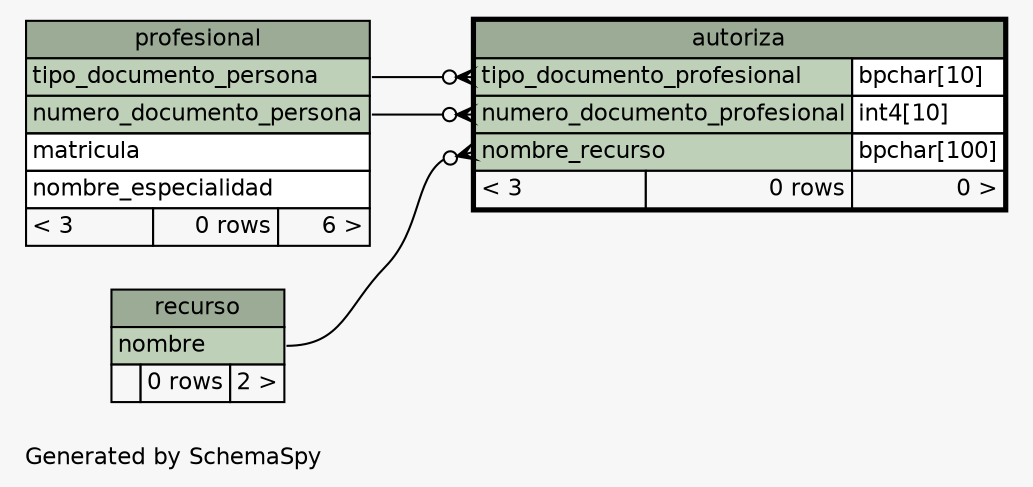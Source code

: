 // dot 2.26.3 on Linux 3.8.0-35-generic
// SchemaSpy rev 590
digraph "oneDegreeRelationshipsDiagram" {
  graph [
    rankdir="RL"
    bgcolor="#f7f7f7"
    label="\nGenerated by SchemaSpy"
    labeljust="l"
    nodesep="0.18"
    ranksep="0.46"
    fontname="Helvetica"
    fontsize="11"
  ];
  node [
    fontname="Helvetica"
    fontsize="11"
    shape="plaintext"
  ];
  edge [
    arrowsize="0.8"
  ];
  "autoriza":"nombre_recurso":w -> "recurso":"nombre":e [arrowhead=none dir=back arrowtail=crowodot];
  "autoriza":"numero_documento_profesional":w -> "profesional":"numero_documento_persona":e [arrowhead=none dir=back arrowtail=crowodot];
  "autoriza":"tipo_documento_profesional":w -> "profesional":"tipo_documento_persona":e [arrowhead=none dir=back arrowtail=crowodot];
  "autoriza" [
    label=<
    <TABLE BORDER="2" CELLBORDER="1" CELLSPACING="0" BGCOLOR="#ffffff">
      <TR><TD COLSPAN="3" BGCOLOR="#9bab96" ALIGN="CENTER">autoriza</TD></TR>
      <TR><TD PORT="tipo_documento_profesional" COLSPAN="2" BGCOLOR="#bed1b8" ALIGN="LEFT">tipo_documento_profesional</TD><TD PORT="tipo_documento_profesional.type" ALIGN="LEFT">bpchar[10]</TD></TR>
      <TR><TD PORT="numero_documento_profesional" COLSPAN="2" BGCOLOR="#bed1b8" ALIGN="LEFT">numero_documento_profesional</TD><TD PORT="numero_documento_profesional.type" ALIGN="LEFT">int4[10]</TD></TR>
      <TR><TD PORT="nombre_recurso" COLSPAN="2" BGCOLOR="#bed1b8" ALIGN="LEFT">nombre_recurso</TD><TD PORT="nombre_recurso.type" ALIGN="LEFT">bpchar[100]</TD></TR>
      <TR><TD ALIGN="LEFT" BGCOLOR="#f7f7f7">&lt; 3</TD><TD ALIGN="RIGHT" BGCOLOR="#f7f7f7">0 rows</TD><TD ALIGN="RIGHT" BGCOLOR="#f7f7f7">0 &gt;</TD></TR>
    </TABLE>>
    URL="autoriza.html"
    tooltip="autoriza"
  ];
  "profesional" [
    label=<
    <TABLE BORDER="0" CELLBORDER="1" CELLSPACING="0" BGCOLOR="#ffffff">
      <TR><TD COLSPAN="3" BGCOLOR="#9bab96" ALIGN="CENTER">profesional</TD></TR>
      <TR><TD PORT="tipo_documento_persona" COLSPAN="3" BGCOLOR="#bed1b8" ALIGN="LEFT">tipo_documento_persona</TD></TR>
      <TR><TD PORT="numero_documento_persona" COLSPAN="3" BGCOLOR="#bed1b8" ALIGN="LEFT">numero_documento_persona</TD></TR>
      <TR><TD PORT="matricula" COLSPAN="3" ALIGN="LEFT">matricula</TD></TR>
      <TR><TD PORT="nombre_especialidad" COLSPAN="3" ALIGN="LEFT">nombre_especialidad</TD></TR>
      <TR><TD ALIGN="LEFT" BGCOLOR="#f7f7f7">&lt; 3</TD><TD ALIGN="RIGHT" BGCOLOR="#f7f7f7">0 rows</TD><TD ALIGN="RIGHT" BGCOLOR="#f7f7f7">6 &gt;</TD></TR>
    </TABLE>>
    URL="profesional.html"
    tooltip="profesional"
  ];
  "recurso" [
    label=<
    <TABLE BORDER="0" CELLBORDER="1" CELLSPACING="0" BGCOLOR="#ffffff">
      <TR><TD COLSPAN="3" BGCOLOR="#9bab96" ALIGN="CENTER">recurso</TD></TR>
      <TR><TD PORT="nombre" COLSPAN="3" BGCOLOR="#bed1b8" ALIGN="LEFT">nombre</TD></TR>
      <TR><TD ALIGN="LEFT" BGCOLOR="#f7f7f7">  </TD><TD ALIGN="RIGHT" BGCOLOR="#f7f7f7">0 rows</TD><TD ALIGN="RIGHT" BGCOLOR="#f7f7f7">2 &gt;</TD></TR>
    </TABLE>>
    URL="recurso.html"
    tooltip="recurso"
  ];
}
